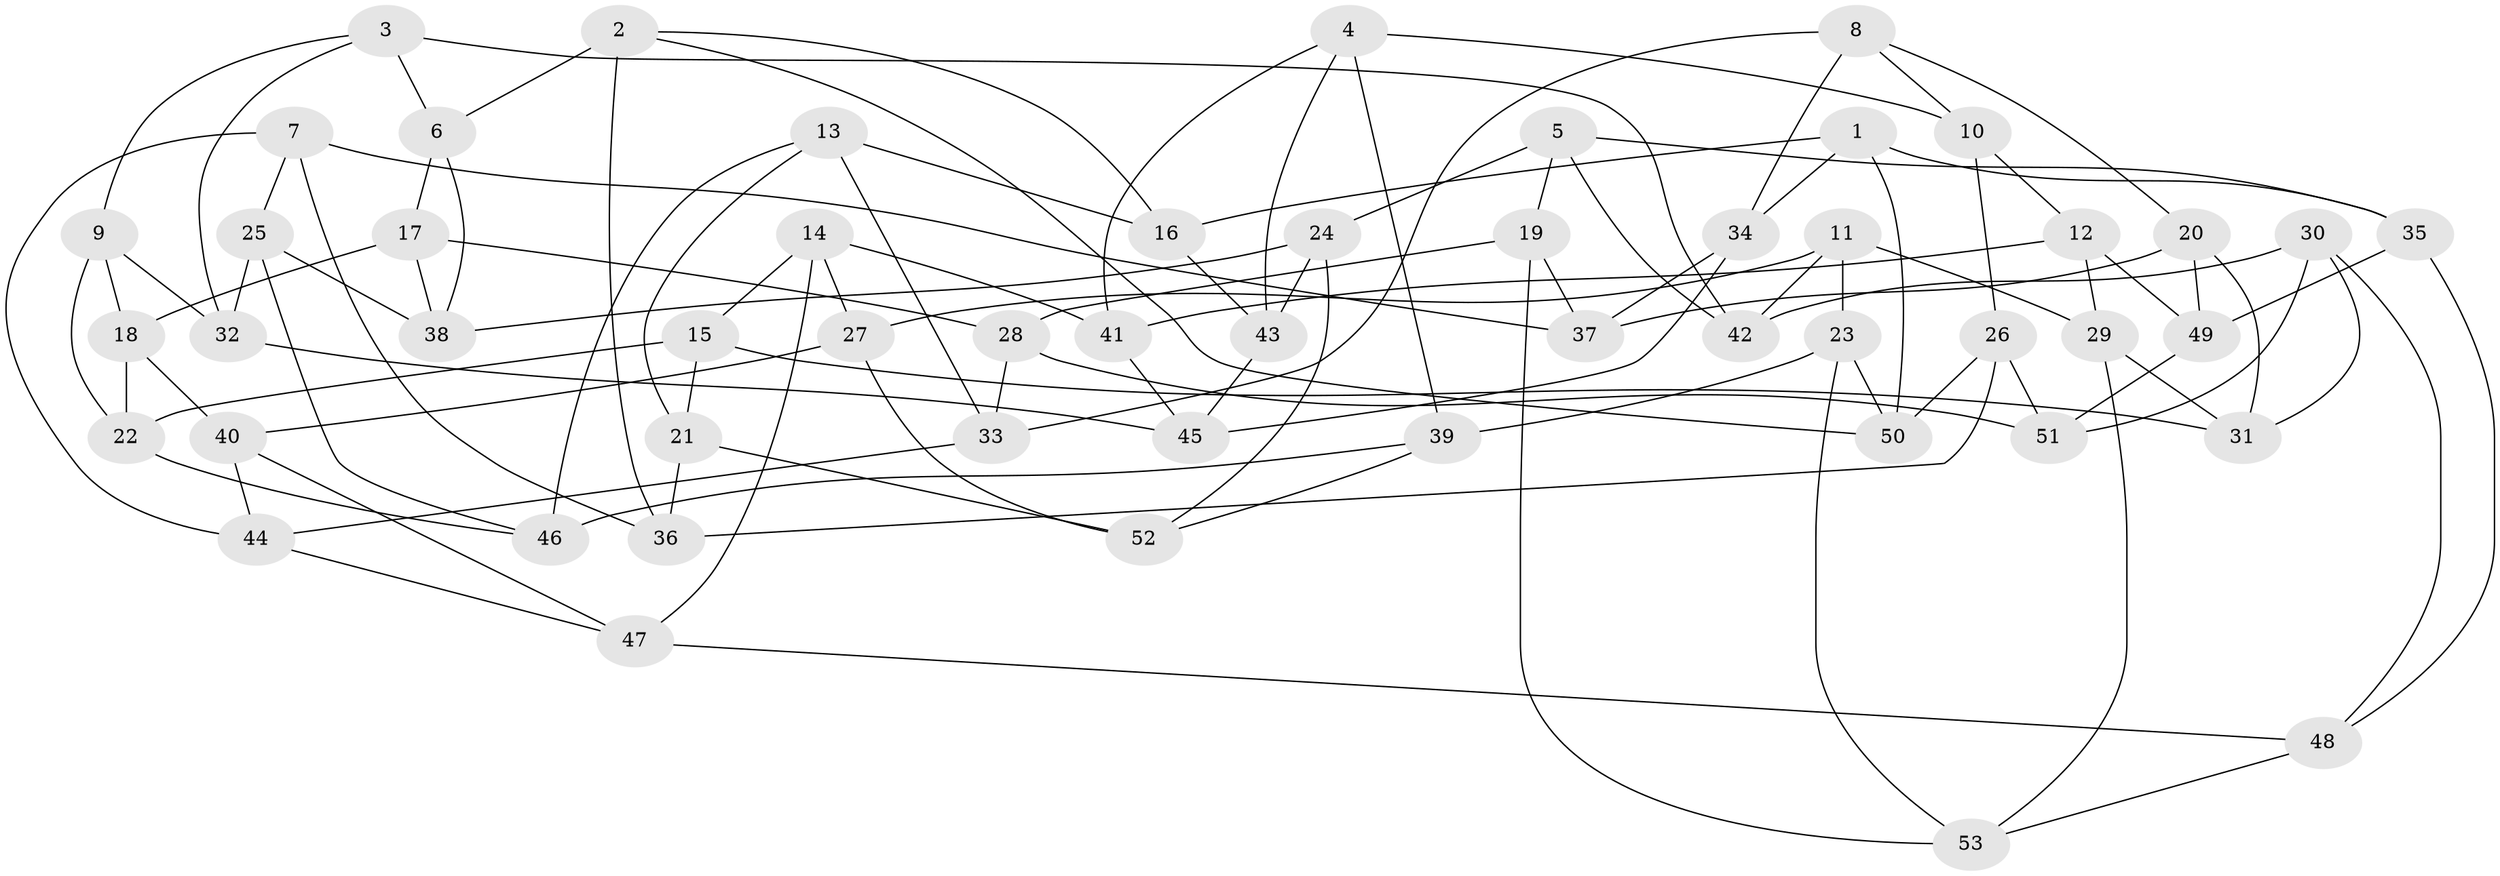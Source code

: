 // coarse degree distribution, {4: 0.0625, 6: 0.125, 5: 0.25, 7: 0.5, 8: 0.0625}
// Generated by graph-tools (version 1.1) at 2025/38/03/04/25 23:38:18]
// undirected, 53 vertices, 106 edges
graph export_dot {
  node [color=gray90,style=filled];
  1;
  2;
  3;
  4;
  5;
  6;
  7;
  8;
  9;
  10;
  11;
  12;
  13;
  14;
  15;
  16;
  17;
  18;
  19;
  20;
  21;
  22;
  23;
  24;
  25;
  26;
  27;
  28;
  29;
  30;
  31;
  32;
  33;
  34;
  35;
  36;
  37;
  38;
  39;
  40;
  41;
  42;
  43;
  44;
  45;
  46;
  47;
  48;
  49;
  50;
  51;
  52;
  53;
  1 -- 16;
  1 -- 50;
  1 -- 34;
  1 -- 35;
  2 -- 16;
  2 -- 50;
  2 -- 6;
  2 -- 36;
  3 -- 9;
  3 -- 6;
  3 -- 32;
  3 -- 42;
  4 -- 10;
  4 -- 39;
  4 -- 41;
  4 -- 43;
  5 -- 35;
  5 -- 24;
  5 -- 42;
  5 -- 19;
  6 -- 17;
  6 -- 38;
  7 -- 25;
  7 -- 36;
  7 -- 44;
  7 -- 37;
  8 -- 34;
  8 -- 33;
  8 -- 10;
  8 -- 20;
  9 -- 22;
  9 -- 18;
  9 -- 32;
  10 -- 26;
  10 -- 12;
  11 -- 42;
  11 -- 23;
  11 -- 27;
  11 -- 29;
  12 -- 49;
  12 -- 41;
  12 -- 29;
  13 -- 21;
  13 -- 16;
  13 -- 46;
  13 -- 33;
  14 -- 27;
  14 -- 41;
  14 -- 15;
  14 -- 47;
  15 -- 21;
  15 -- 31;
  15 -- 22;
  16 -- 43;
  17 -- 28;
  17 -- 38;
  17 -- 18;
  18 -- 22;
  18 -- 40;
  19 -- 53;
  19 -- 28;
  19 -- 37;
  20 -- 37;
  20 -- 31;
  20 -- 49;
  21 -- 36;
  21 -- 52;
  22 -- 46;
  23 -- 39;
  23 -- 50;
  23 -- 53;
  24 -- 43;
  24 -- 38;
  24 -- 52;
  25 -- 38;
  25 -- 32;
  25 -- 46;
  26 -- 51;
  26 -- 36;
  26 -- 50;
  27 -- 52;
  27 -- 40;
  28 -- 33;
  28 -- 51;
  29 -- 53;
  29 -- 31;
  30 -- 31;
  30 -- 51;
  30 -- 42;
  30 -- 48;
  32 -- 45;
  33 -- 44;
  34 -- 37;
  34 -- 45;
  35 -- 49;
  35 -- 48;
  39 -- 46;
  39 -- 52;
  40 -- 47;
  40 -- 44;
  41 -- 45;
  43 -- 45;
  44 -- 47;
  47 -- 48;
  48 -- 53;
  49 -- 51;
}
